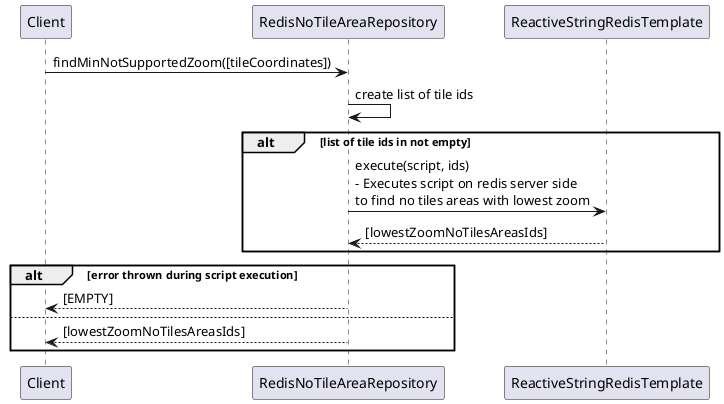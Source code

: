 @startuml

!$tileCoordinates = "[tileCoordinates]"
!$tileIds = "[lowestZoomNoTilesAreasIds]"

Client -> RedisNoTileAreaRepository: findMinNotSupportedZoom($tileCoordinates)

RedisNoTileAreaRepository -> RedisNoTileAreaRepository: create list of tile ids

alt list of tile ids in not empty
    RedisNoTileAreaRepository -> ReactiveStringRedisTemplate: execute(script, ids) \n- Executes script on redis server side \nto find no tiles areas with lowest zoom
    ReactiveStringRedisTemplate --> RedisNoTileAreaRepository: $tileIds
end

alt error thrown during script execution
    RedisNoTileAreaRepository --> Client: [EMPTY]
else
    RedisNoTileAreaRepository --> Client: $tileIds
end

@enduml